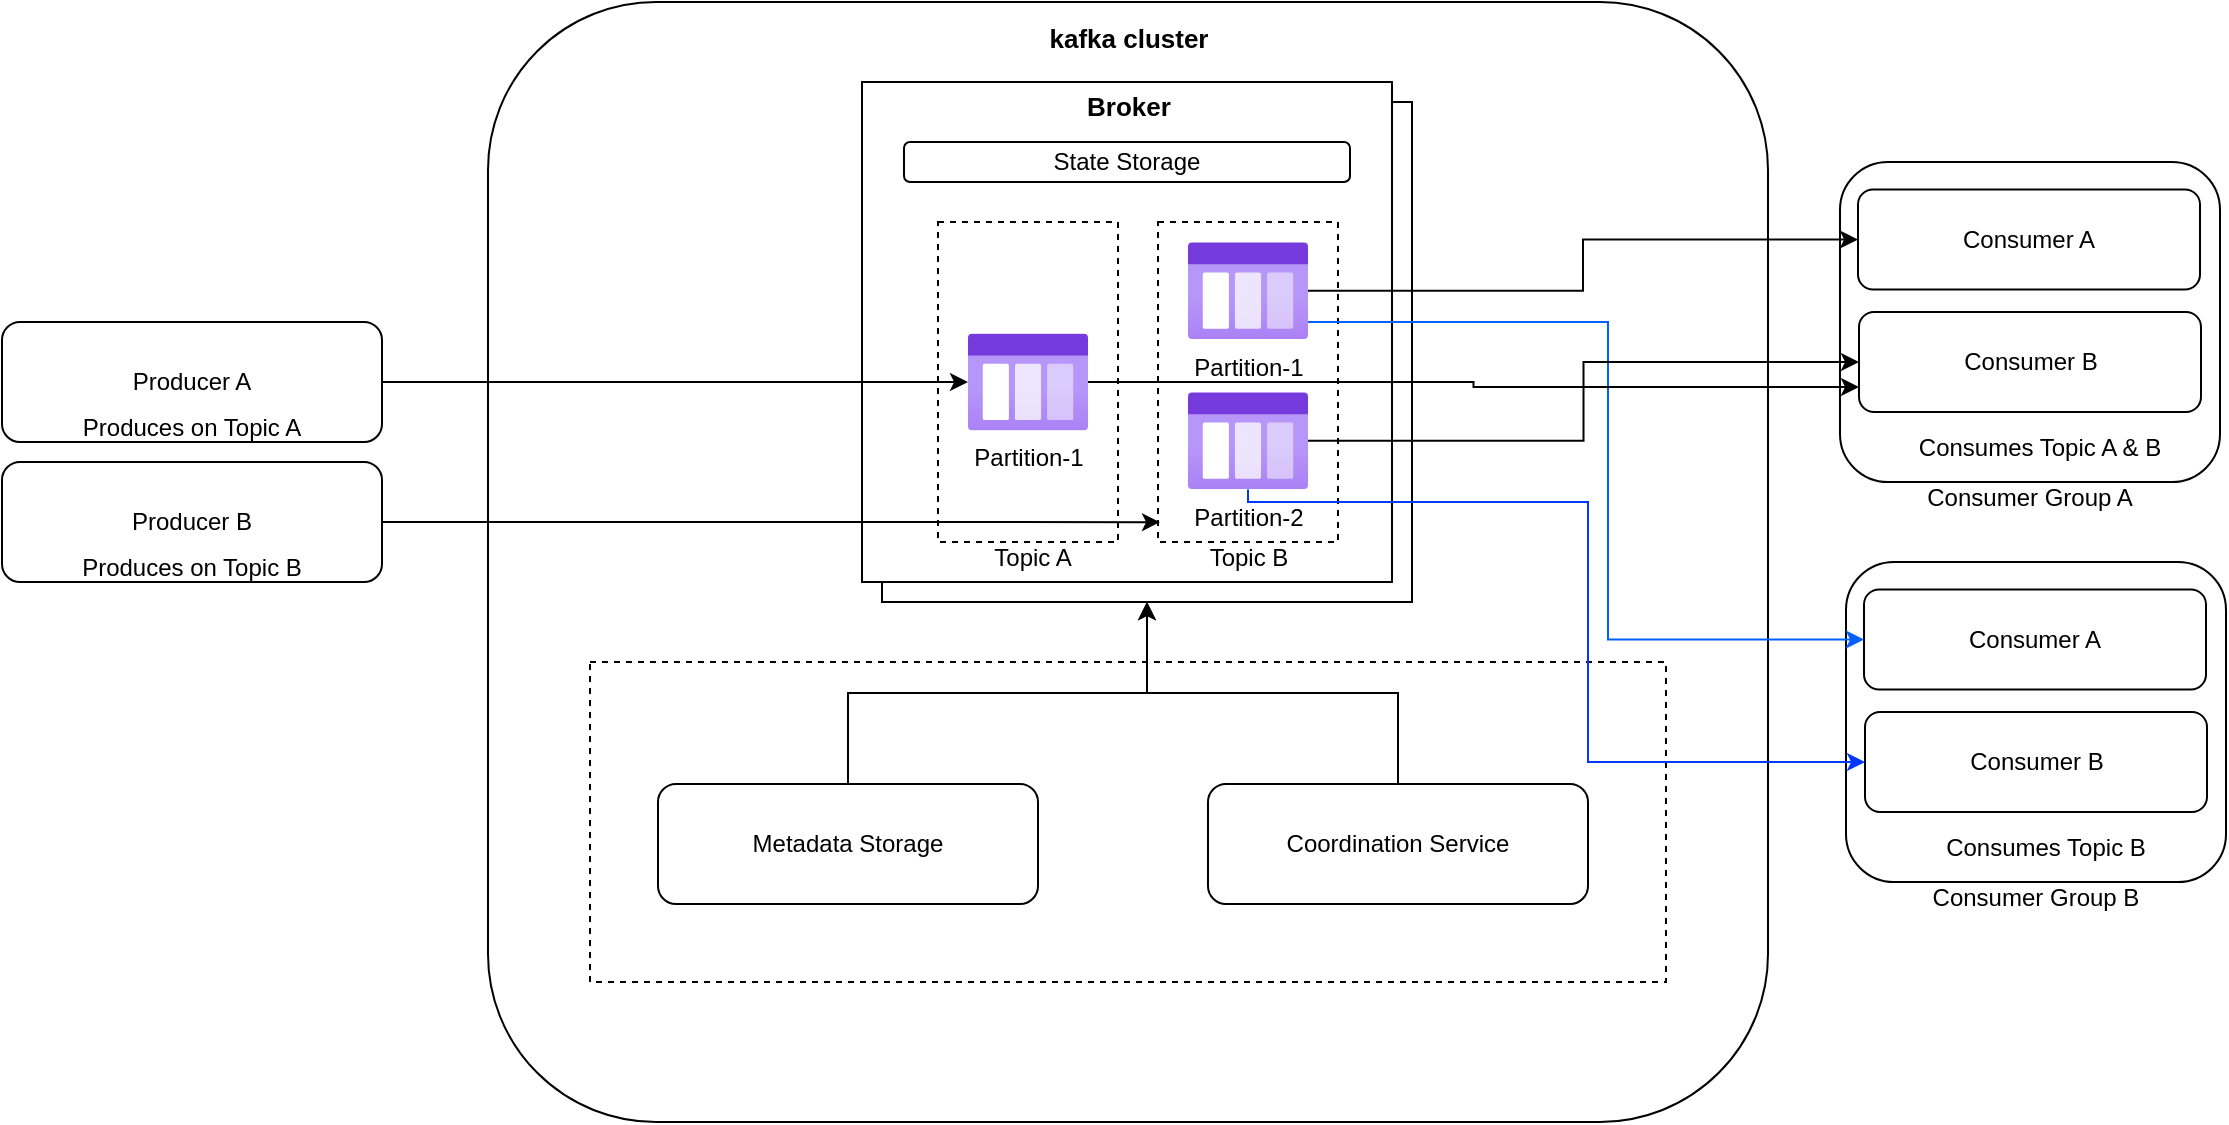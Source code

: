 <mxfile version="20.8.3" type="device"><diagram id="dQMAbraqhP6lexO9f0h5" name="Page-1"><mxGraphModel dx="2133" dy="766" grid="1" gridSize="10" guides="1" tooltips="1" connect="1" arrows="1" fold="1" page="1" pageScale="1" pageWidth="827" pageHeight="1169" math="0" shadow="0"><root><mxCell id="0"/><mxCell id="1" parent="0"/><mxCell id="p997ed1DVJabHik16lJA-2" value="" style="rounded=1;whiteSpace=wrap;html=1;" parent="1" vertex="1"><mxGeometry x="-360" y="80" width="640" height="560" as="geometry"/></mxCell><mxCell id="84dUe0fCyyvIqaj15Ulv-61" value="" style="rounded=0;whiteSpace=wrap;html=1;" parent="1" vertex="1"><mxGeometry x="-163" y="130" width="265" height="250" as="geometry"/></mxCell><mxCell id="p997ed1DVJabHik16lJA-7" value="" style="rounded=0;whiteSpace=wrap;html=1;dashed=1;" parent="1" vertex="1"><mxGeometry x="-309" y="410" width="538" height="160" as="geometry"/></mxCell><mxCell id="p997ed1DVJabHik16lJA-14" value="" style="rounded=0;whiteSpace=wrap;html=1;" parent="1" vertex="1"><mxGeometry x="-173" y="120" width="265" height="250" as="geometry"/></mxCell><mxCell id="p997ed1DVJabHik16lJA-51" value="&lt;span style=&quot;font-size: 13px;&quot;&gt;kafka cluster&lt;/span&gt;" style="text;strokeColor=none;fillColor=none;html=1;fontSize=24;fontStyle=1;verticalAlign=middle;align=center;" parent="1" vertex="1"><mxGeometry x="-85" y="80" width="90" height="30" as="geometry"/></mxCell><mxCell id="_84T1VYKbwkn94jgC7Kc-5" value="&lt;p style=&quot;line-height: 0%;&quot;&gt;&lt;font style=&quot;font-size: 13px;&quot;&gt;Broker&lt;/font&gt;&lt;/p&gt;" style="text;strokeColor=none;fillColor=none;html=1;fontSize=24;fontStyle=1;verticalAlign=middle;align=center;" parent="1" vertex="1"><mxGeometry x="-85.5" y="120" width="90" height="20" as="geometry"/></mxCell><mxCell id="_84T1VYKbwkn94jgC7Kc-7" value="" style="endArrow=none;html=1;rounded=0;entryX=0;entryY=0;entryDx=0;entryDy=0;" parent="1" edge="1"><mxGeometry width="50" height="50" relative="1" as="geometry"><mxPoint x="92" y="350" as="sourcePoint"/><mxPoint x="92" y="260" as="targetPoint"/></mxGeometry></mxCell><mxCell id="_84T1VYKbwkn94jgC7Kc-10" value="" style="endArrow=none;html=1;rounded=0;entryX=0;entryY=0;entryDx=0;entryDy=0;" parent="1" edge="1"><mxGeometry x="1" y="235" width="50" height="50" relative="1" as="geometry"><mxPoint x="-173" y="350" as="sourcePoint"/><mxPoint x="-173" y="260" as="targetPoint"/><mxPoint as="offset"/></mxGeometry></mxCell><mxCell id="_84T1VYKbwkn94jgC7Kc-12" value="State Storage" style="rounded=1;whiteSpace=wrap;html=1;" parent="1" vertex="1"><mxGeometry x="-152" y="150" width="223" height="20" as="geometry"/></mxCell><mxCell id="_84T1VYKbwkn94jgC7Kc-33" value="Producer A" style="rounded=1;whiteSpace=wrap;html=1;" parent="1" vertex="1"><mxGeometry x="-603" y="240" width="190" height="60" as="geometry"/></mxCell><mxCell id="84dUe0fCyyvIqaj15Ulv-63" style="edgeStyle=orthogonalEdgeStyle;rounded=0;orthogonalLoop=1;jettySize=auto;html=1;" parent="1" source="_84T1VYKbwkn94jgC7Kc-36" target="84dUe0fCyyvIqaj15Ulv-61" edge="1"><mxGeometry relative="1" as="geometry"/></mxCell><mxCell id="_84T1VYKbwkn94jgC7Kc-36" value="Coordination Service" style="rounded=1;whiteSpace=wrap;html=1;" parent="1" vertex="1"><mxGeometry y="471" width="190" height="60" as="geometry"/></mxCell><mxCell id="_84T1VYKbwkn94jgC7Kc-37" value="" style="rounded=1;whiteSpace=wrap;html=1;" parent="1" vertex="1"><mxGeometry x="316" y="160" width="190" height="160" as="geometry"/></mxCell><mxCell id="84dUe0fCyyvIqaj15Ulv-62" style="edgeStyle=orthogonalEdgeStyle;rounded=0;orthogonalLoop=1;jettySize=auto;html=1;entryX=0.5;entryY=1;entryDx=0;entryDy=0;" parent="1" source="84dUe0fCyyvIqaj15Ulv-1" target="84dUe0fCyyvIqaj15Ulv-61" edge="1"><mxGeometry relative="1" as="geometry"/></mxCell><mxCell id="84dUe0fCyyvIqaj15Ulv-1" value="Metadata Storage" style="rounded=1;whiteSpace=wrap;html=1;" parent="1" vertex="1"><mxGeometry x="-275" y="471" width="190" height="60" as="geometry"/></mxCell><mxCell id="84dUe0fCyyvIqaj15Ulv-8" value="Consumer A" style="rounded=1;whiteSpace=wrap;html=1;" parent="1" vertex="1"><mxGeometry x="325" y="173.75" width="171" height="50" as="geometry"/></mxCell><mxCell id="84dUe0fCyyvIqaj15Ulv-15" value="Consumer B" style="rounded=1;whiteSpace=wrap;html=1;" parent="1" vertex="1"><mxGeometry x="325.5" y="235" width="171" height="50" as="geometry"/></mxCell><mxCell id="84dUe0fCyyvIqaj15Ulv-16" value="Consumes Topic A &amp;amp; B" style="text;html=1;strokeColor=none;fillColor=none;align=center;verticalAlign=middle;whiteSpace=wrap;rounded=0;" parent="1" vertex="1"><mxGeometry x="335.5" y="295" width="160" height="15" as="geometry"/></mxCell><mxCell id="84dUe0fCyyvIqaj15Ulv-18" value="" style="rounded=1;whiteSpace=wrap;html=1;" parent="1" vertex="1"><mxGeometry x="319" y="360" width="190" height="160" as="geometry"/></mxCell><mxCell id="84dUe0fCyyvIqaj15Ulv-19" value="Consumer A" style="rounded=1;whiteSpace=wrap;html=1;" parent="1" vertex="1"><mxGeometry x="328" y="373.75" width="171" height="50" as="geometry"/></mxCell><mxCell id="84dUe0fCyyvIqaj15Ulv-20" value="Consumer B" style="rounded=1;whiteSpace=wrap;html=1;" parent="1" vertex="1"><mxGeometry x="328.5" y="435" width="171" height="50" as="geometry"/></mxCell><mxCell id="84dUe0fCyyvIqaj15Ulv-21" value="Consumes Topic B" style="text;html=1;strokeColor=none;fillColor=none;align=center;verticalAlign=middle;whiteSpace=wrap;rounded=0;" parent="1" vertex="1"><mxGeometry x="339" y="495" width="160" height="15" as="geometry"/></mxCell><mxCell id="84dUe0fCyyvIqaj15Ulv-26" value="" style="rounded=0;whiteSpace=wrap;html=1;dashed=1;" parent="1" vertex="1"><mxGeometry x="-135" y="190" width="90" height="160" as="geometry"/></mxCell><mxCell id="84dUe0fCyyvIqaj15Ulv-27" value="" style="rounded=0;whiteSpace=wrap;html=1;dashed=1;" parent="1" vertex="1"><mxGeometry x="-25" y="190" width="90" height="160" as="geometry"/></mxCell><mxCell id="84dUe0fCyyvIqaj15Ulv-52" style="edgeStyle=orthogonalEdgeStyle;rounded=0;orthogonalLoop=1;jettySize=auto;html=1;entryX=0;entryY=0.5;entryDx=0;entryDy=0;strokeColor=#0160ff;" parent="1" source="84dUe0fCyyvIqaj15Ulv-24" target="84dUe0fCyyvIqaj15Ulv-19" edge="1"><mxGeometry relative="1" as="geometry"><Array as="points"><mxPoint x="200" y="240"/><mxPoint x="200" y="399"/></Array></mxGeometry></mxCell><mxCell id="dyU4d_zeNNA00FBFw0fW-7" style="edgeStyle=orthogonalEdgeStyle;rounded=0;orthogonalLoop=1;jettySize=auto;html=1;entryX=0;entryY=0.5;entryDx=0;entryDy=0;strokeColor=#060606;" edge="1" parent="1" source="84dUe0fCyyvIqaj15Ulv-24" target="84dUe0fCyyvIqaj15Ulv-8"><mxGeometry relative="1" as="geometry"/></mxCell><mxCell id="84dUe0fCyyvIqaj15Ulv-24" value="Partition-1" style="aspect=fixed;html=1;points=[];align=center;image;fontSize=12;image=img/lib/azure2/general/Storage_Queue.svg;" parent="1" vertex="1"><mxGeometry x="-10" y="200" width="60" height="48.75" as="geometry"/></mxCell><mxCell id="84dUe0fCyyvIqaj15Ulv-53" style="edgeStyle=orthogonalEdgeStyle;rounded=0;orthogonalLoop=1;jettySize=auto;html=1;entryX=0;entryY=0.5;entryDx=0;entryDy=0;strokeColor=#0038ff;" parent="1" source="84dUe0fCyyvIqaj15Ulv-25" target="84dUe0fCyyvIqaj15Ulv-20" edge="1"><mxGeometry relative="1" as="geometry"><Array as="points"><mxPoint x="20" y="330"/><mxPoint x="190" y="330"/><mxPoint x="190" y="460"/></Array></mxGeometry></mxCell><mxCell id="dyU4d_zeNNA00FBFw0fW-4" style="edgeStyle=orthogonalEdgeStyle;rounded=0;orthogonalLoop=1;jettySize=auto;html=1;entryX=0;entryY=0.5;entryDx=0;entryDy=0;" edge="1" parent="1" source="84dUe0fCyyvIqaj15Ulv-25" target="84dUe0fCyyvIqaj15Ulv-15"><mxGeometry relative="1" as="geometry"/></mxCell><mxCell id="84dUe0fCyyvIqaj15Ulv-25" value="Partition-2" style="aspect=fixed;html=1;points=[];align=center;image;fontSize=12;image=img/lib/azure2/general/Storage_Queue.svg;" parent="1" vertex="1"><mxGeometry x="-10" y="275" width="60" height="48.75" as="geometry"/></mxCell><mxCell id="84dUe0fCyyvIqaj15Ulv-28" value="Topic A" style="text;html=1;strokeColor=none;fillColor=none;align=center;verticalAlign=middle;whiteSpace=wrap;rounded=0;" parent="1" vertex="1"><mxGeometry x="-130" y="350" width="85" height="15" as="geometry"/></mxCell><mxCell id="84dUe0fCyyvIqaj15Ulv-29" value="Topic B" style="text;html=1;strokeColor=none;fillColor=none;align=center;verticalAlign=middle;whiteSpace=wrap;rounded=0;" parent="1" vertex="1"><mxGeometry x="-22.5" y="350" width="85" height="15" as="geometry"/></mxCell><mxCell id="84dUe0fCyyvIqaj15Ulv-46" style="edgeStyle=orthogonalEdgeStyle;rounded=0;orthogonalLoop=1;jettySize=auto;html=1;entryX=0.011;entryY=0.938;entryDx=0;entryDy=0;entryPerimeter=0;" parent="1" source="84dUe0fCyyvIqaj15Ulv-30" target="84dUe0fCyyvIqaj15Ulv-27" edge="1"><mxGeometry relative="1" as="geometry"/></mxCell><mxCell id="84dUe0fCyyvIqaj15Ulv-30" value="Producer B" style="rounded=1;whiteSpace=wrap;html=1;" parent="1" vertex="1"><mxGeometry x="-603" y="310" width="190" height="60" as="geometry"/></mxCell><mxCell id="dyU4d_zeNNA00FBFw0fW-5" style="edgeStyle=orthogonalEdgeStyle;rounded=0;orthogonalLoop=1;jettySize=auto;html=1;entryX=0;entryY=0.75;entryDx=0;entryDy=0;" edge="1" parent="1" source="84dUe0fCyyvIqaj15Ulv-22" target="84dUe0fCyyvIqaj15Ulv-15"><mxGeometry relative="1" as="geometry"/></mxCell><mxCell id="84dUe0fCyyvIqaj15Ulv-22" value="Partition-1" style="aspect=fixed;html=1;points=[];align=center;image;fontSize=12;image=img/lib/azure2/general/Storage_Queue.svg;" parent="1" vertex="1"><mxGeometry x="-120" y="245.62" width="60" height="48.75" as="geometry"/></mxCell><mxCell id="84dUe0fCyyvIqaj15Ulv-43" style="edgeStyle=orthogonalEdgeStyle;rounded=0;orthogonalLoop=1;jettySize=auto;html=1;entryX=0;entryY=0.5;entryDx=0;entryDy=0;entryPerimeter=0;" parent="1" source="_84T1VYKbwkn94jgC7Kc-33" target="84dUe0fCyyvIqaj15Ulv-22" edge="1"><mxGeometry relative="1" as="geometry"/></mxCell><mxCell id="84dUe0fCyyvIqaj15Ulv-57" value="Consumer Group A" style="text;html=1;strokeColor=none;fillColor=none;align=center;verticalAlign=middle;whiteSpace=wrap;rounded=0;" parent="1" vertex="1"><mxGeometry x="331" y="320" width="160" height="15" as="geometry"/></mxCell><mxCell id="84dUe0fCyyvIqaj15Ulv-58" value="Consumer Group B" style="text;html=1;strokeColor=none;fillColor=none;align=center;verticalAlign=middle;whiteSpace=wrap;rounded=0;" parent="1" vertex="1"><mxGeometry x="334" y="520" width="160" height="15" as="geometry"/></mxCell><mxCell id="84dUe0fCyyvIqaj15Ulv-64" value="Produces on Topic A" style="text;html=1;strokeColor=none;fillColor=none;align=center;verticalAlign=middle;whiteSpace=wrap;rounded=0;" parent="1" vertex="1"><mxGeometry x="-588" y="285" width="160" height="15" as="geometry"/></mxCell><mxCell id="84dUe0fCyyvIqaj15Ulv-65" value="Produces on Topic B" style="text;html=1;strokeColor=none;fillColor=none;align=center;verticalAlign=middle;whiteSpace=wrap;rounded=0;" parent="1" vertex="1"><mxGeometry x="-588" y="355" width="160" height="15" as="geometry"/></mxCell></root></mxGraphModel></diagram></mxfile>